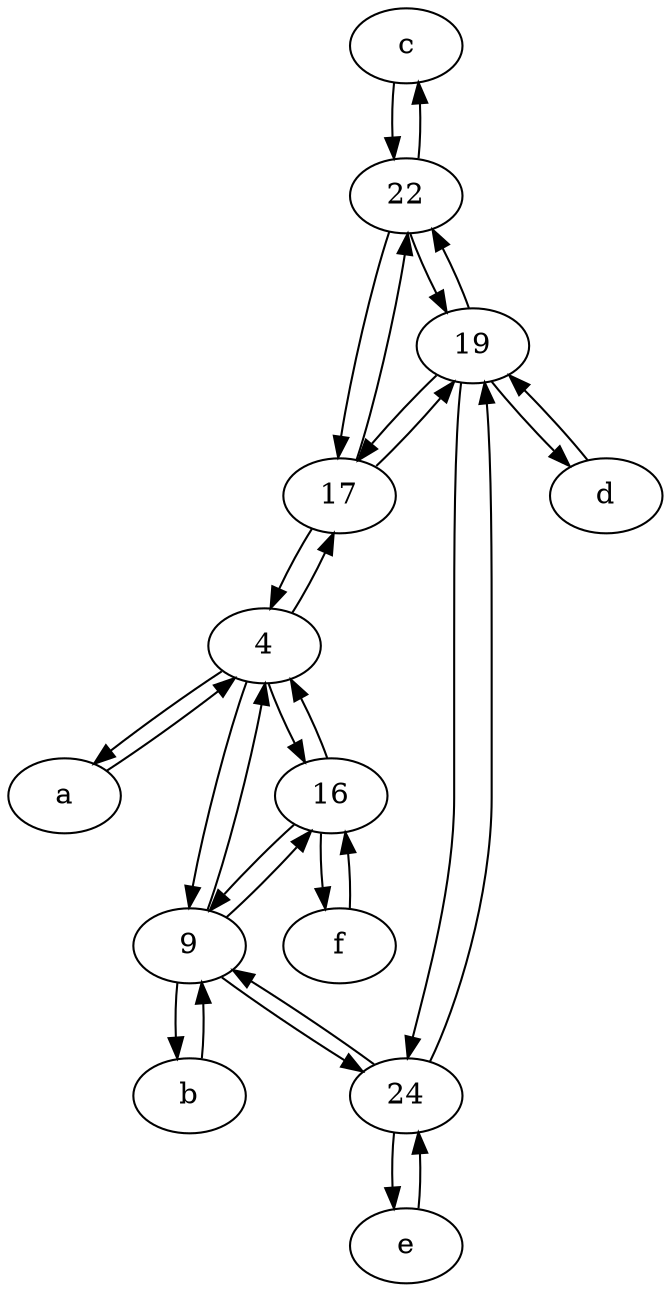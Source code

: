 digraph  {
	c [pos="20,10!"];
	e [pos="30,50!"];
	17;
	f [pos="15,45!"];
	19;
	b [pos="50,20!"];
	22;
	a [pos="40,10!"];
	4;
	9;
	24;
	d [pos="20,30!"];
	16;
	16 -> 4;
	4 -> 17;
	22 -> c;
	4 -> 16;
	a -> 4;
	9 -> 24;
	4 -> a;
	19 -> d;
	24 -> e;
	17 -> 19;
	e -> 24;
	17 -> 22;
	22 -> 17;
	f -> 16;
	9 -> 4;
	16 -> 9;
	19 -> 24;
	24 -> 9;
	17 -> 4;
	b -> 9;
	19 -> 17;
	9 -> 16;
	19 -> 22;
	c -> 22;
	16 -> f;
	9 -> b;
	4 -> 9;
	24 -> 19;
	d -> 19;
	22 -> 19;

	}